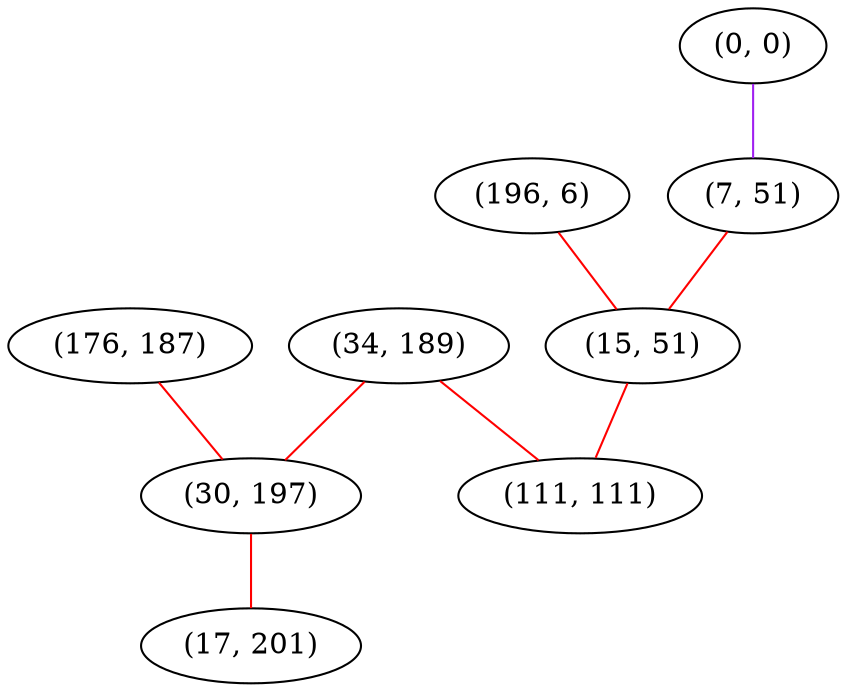 graph "" {
"(34, 189)";
"(0, 0)";
"(196, 6)";
"(7, 51)";
"(176, 187)";
"(30, 197)";
"(15, 51)";
"(111, 111)";
"(17, 201)";
"(34, 189)" -- "(111, 111)"  [color=red, key=0, weight=1];
"(34, 189)" -- "(30, 197)"  [color=red, key=0, weight=1];
"(0, 0)" -- "(7, 51)"  [color=purple, key=0, weight=4];
"(196, 6)" -- "(15, 51)"  [color=red, key=0, weight=1];
"(7, 51)" -- "(15, 51)"  [color=red, key=0, weight=1];
"(176, 187)" -- "(30, 197)"  [color=red, key=0, weight=1];
"(30, 197)" -- "(17, 201)"  [color=red, key=0, weight=1];
"(15, 51)" -- "(111, 111)"  [color=red, key=0, weight=1];
}
